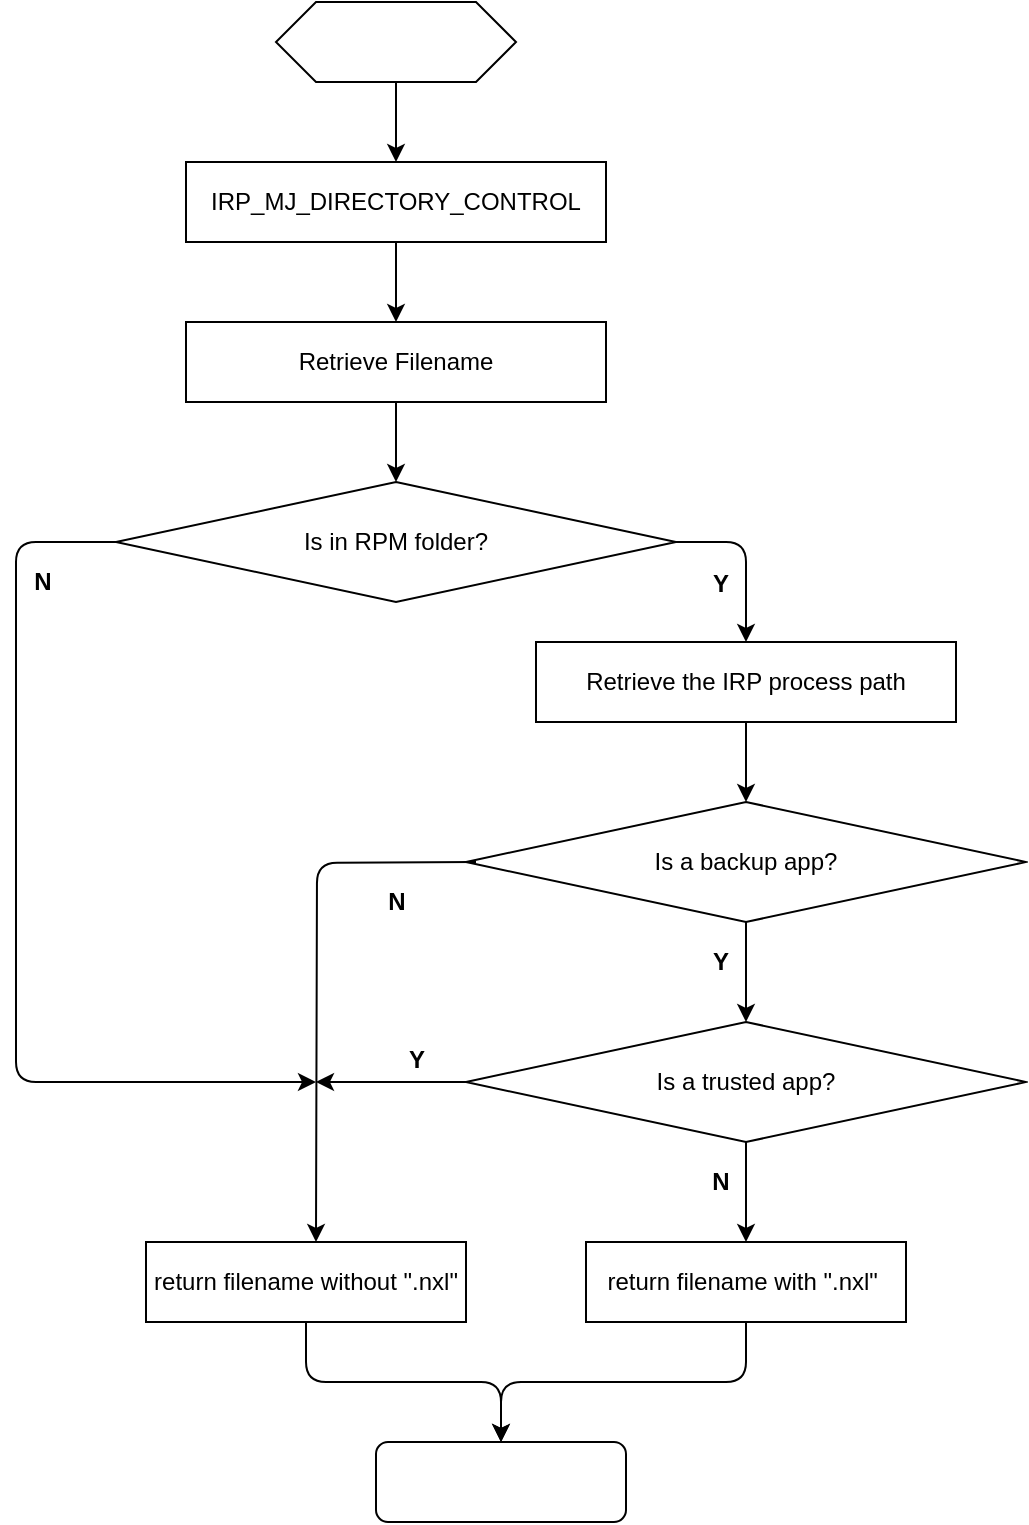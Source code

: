 <mxfile version="14.5.4" type="github">
  <diagram id="3b7WO4rr_zLypw5os_rb" name="Page-1">
    <mxGraphModel dx="1422" dy="789" grid="1" gridSize="10" guides="1" tooltips="1" connect="1" arrows="1" fold="1" page="1" pageScale="1" pageWidth="850" pageHeight="1100" math="0" shadow="0">
      <root>
        <mxCell id="0" />
        <mxCell id="1" parent="0" />
        <mxCell id="-3tM-keVwTwwfNCp3LF9-14" value="" style="edgeStyle=orthogonalEdgeStyle;rounded=0;orthogonalLoop=1;jettySize=auto;html=1;" edge="1" parent="1" source="-3tM-keVwTwwfNCp3LF9-1" target="-3tM-keVwTwwfNCp3LF9-2">
          <mxGeometry relative="1" as="geometry" />
        </mxCell>
        <mxCell id="-3tM-keVwTwwfNCp3LF9-1" value="" style="shape=hexagon;perimeter=hexagonPerimeter2;whiteSpace=wrap;html=1;fixedSize=1;" vertex="1" parent="1">
          <mxGeometry x="310" y="80" width="120" height="40" as="geometry" />
        </mxCell>
        <mxCell id="-3tM-keVwTwwfNCp3LF9-26" value="" style="edgeStyle=orthogonalEdgeStyle;rounded=0;orthogonalLoop=1;jettySize=auto;html=1;" edge="1" parent="1" source="-3tM-keVwTwwfNCp3LF9-2" target="-3tM-keVwTwwfNCp3LF9-25">
          <mxGeometry relative="1" as="geometry" />
        </mxCell>
        <mxCell id="-3tM-keVwTwwfNCp3LF9-2" value="IRP_MJ_DIRECTORY_CONTROL" style="rounded=0;whiteSpace=wrap;html=1;" vertex="1" parent="1">
          <mxGeometry x="265" y="160" width="210" height="40" as="geometry" />
        </mxCell>
        <mxCell id="-3tM-keVwTwwfNCp3LF9-38" value="" style="edgeStyle=orthogonalEdgeStyle;rounded=0;orthogonalLoop=1;jettySize=auto;html=1;" edge="1" parent="1" source="-3tM-keVwTwwfNCp3LF9-3" target="-3tM-keVwTwwfNCp3LF9-37">
          <mxGeometry relative="1" as="geometry" />
        </mxCell>
        <mxCell id="-3tM-keVwTwwfNCp3LF9-3" value="Is a backup app?" style="rhombus;whiteSpace=wrap;html=1;" vertex="1" parent="1">
          <mxGeometry x="405" y="480" width="280" height="60" as="geometry" />
        </mxCell>
        <mxCell id="-3tM-keVwTwwfNCp3LF9-4" value="" style="rounded=1;whiteSpace=wrap;html=1;" vertex="1" parent="1">
          <mxGeometry x="360" y="800" width="125" height="40" as="geometry" />
        </mxCell>
        <mxCell id="-3tM-keVwTwwfNCp3LF9-5" value="return filename without &quot;.nxl&quot;" style="rounded=0;whiteSpace=wrap;html=1;" vertex="1" parent="1">
          <mxGeometry x="245" y="700" width="160" height="40" as="geometry" />
        </mxCell>
        <mxCell id="-3tM-keVwTwwfNCp3LF9-6" value="return filename with &quot;.nxl&quot;&amp;nbsp;" style="rounded=0;whiteSpace=wrap;html=1;" vertex="1" parent="1">
          <mxGeometry x="465" y="700" width="160" height="40" as="geometry" />
        </mxCell>
        <mxCell id="-3tM-keVwTwwfNCp3LF9-16" value="" style="edgeStyle=orthogonalEdgeStyle;rounded=0;orthogonalLoop=1;jettySize=auto;html=1;" edge="1" parent="1" source="-3tM-keVwTwwfNCp3LF9-13" target="-3tM-keVwTwwfNCp3LF9-3">
          <mxGeometry relative="1" as="geometry" />
        </mxCell>
        <mxCell id="-3tM-keVwTwwfNCp3LF9-13" value="Retrieve the IRP process path" style="rounded=0;whiteSpace=wrap;html=1;" vertex="1" parent="1">
          <mxGeometry x="440" y="400" width="210" height="40" as="geometry" />
        </mxCell>
        <mxCell id="-3tM-keVwTwwfNCp3LF9-17" value="" style="endArrow=classic;html=1;exitX=0;exitY=0.5;exitDx=0;exitDy=0;edgeStyle=orthogonalEdgeStyle;" edge="1" parent="1">
          <mxGeometry width="50" height="50" relative="1" as="geometry">
            <mxPoint x="410" y="510" as="sourcePoint" />
            <mxPoint x="330" y="700" as="targetPoint" />
          </mxGeometry>
        </mxCell>
        <mxCell id="-3tM-keVwTwwfNCp3LF9-22" value="&lt;b&gt;Y&lt;/b&gt;" style="text;html=1;align=center;verticalAlign=middle;resizable=0;points=[];autosize=1;" vertex="1" parent="1">
          <mxGeometry x="522" y="550" width="20" height="20" as="geometry" />
        </mxCell>
        <mxCell id="-3tM-keVwTwwfNCp3LF9-23" value="&lt;b&gt;N&lt;/b&gt;" style="text;html=1;align=center;verticalAlign=middle;resizable=0;points=[];autosize=1;" vertex="1" parent="1">
          <mxGeometry x="360" y="520" width="20" height="20" as="geometry" />
        </mxCell>
        <mxCell id="-3tM-keVwTwwfNCp3LF9-28" value="" style="edgeStyle=orthogonalEdgeStyle;rounded=0;orthogonalLoop=1;jettySize=auto;html=1;" edge="1" parent="1" source="-3tM-keVwTwwfNCp3LF9-25" target="-3tM-keVwTwwfNCp3LF9-27">
          <mxGeometry relative="1" as="geometry" />
        </mxCell>
        <mxCell id="-3tM-keVwTwwfNCp3LF9-25" value="Retrieve Filename" style="rounded=0;whiteSpace=wrap;html=1;" vertex="1" parent="1">
          <mxGeometry x="265" y="240" width="210" height="40" as="geometry" />
        </mxCell>
        <mxCell id="-3tM-keVwTwwfNCp3LF9-27" value="Is in RPM folder?" style="rhombus;whiteSpace=wrap;html=1;" vertex="1" parent="1">
          <mxGeometry x="230" y="320" width="280" height="60" as="geometry" />
        </mxCell>
        <mxCell id="-3tM-keVwTwwfNCp3LF9-32" value="" style="endArrow=classic;html=1;exitX=1;exitY=0.5;exitDx=0;exitDy=0;entryX=0.5;entryY=0;entryDx=0;entryDy=0;edgeStyle=orthogonalEdgeStyle;" edge="1" parent="1" source="-3tM-keVwTwwfNCp3LF9-27" target="-3tM-keVwTwwfNCp3LF9-13">
          <mxGeometry width="50" height="50" relative="1" as="geometry">
            <mxPoint x="400" y="510" as="sourcePoint" />
            <mxPoint x="450" y="460" as="targetPoint" />
          </mxGeometry>
        </mxCell>
        <mxCell id="-3tM-keVwTwwfNCp3LF9-33" value="&lt;b&gt;Y&lt;/b&gt;" style="text;html=1;align=center;verticalAlign=middle;resizable=0;points=[];autosize=1;" vertex="1" parent="1">
          <mxGeometry x="522" y="361" width="20" height="20" as="geometry" />
        </mxCell>
        <mxCell id="-3tM-keVwTwwfNCp3LF9-34" value="" style="endArrow=classic;html=1;exitX=0;exitY=0.5;exitDx=0;exitDy=0;edgeStyle=orthogonalEdgeStyle;" edge="1" parent="1" source="-3tM-keVwTwwfNCp3LF9-27">
          <mxGeometry width="50" height="50" relative="1" as="geometry">
            <mxPoint x="400" y="510" as="sourcePoint" />
            <mxPoint x="330" y="620" as="targetPoint" />
            <Array as="points">
              <mxPoint x="180" y="350" />
              <mxPoint x="180" y="620" />
            </Array>
          </mxGeometry>
        </mxCell>
        <mxCell id="-3tM-keVwTwwfNCp3LF9-36" value="&lt;b&gt;N&lt;/b&gt;" style="text;html=1;align=center;verticalAlign=middle;resizable=0;points=[];autosize=1;" vertex="1" parent="1">
          <mxGeometry x="183" y="360" width="20" height="20" as="geometry" />
        </mxCell>
        <mxCell id="-3tM-keVwTwwfNCp3LF9-40" value="" style="edgeStyle=orthogonalEdgeStyle;rounded=0;orthogonalLoop=1;jettySize=auto;html=1;" edge="1" parent="1" source="-3tM-keVwTwwfNCp3LF9-37" target="-3tM-keVwTwwfNCp3LF9-6">
          <mxGeometry relative="1" as="geometry" />
        </mxCell>
        <mxCell id="-3tM-keVwTwwfNCp3LF9-37" value="Is a trusted app?" style="rhombus;whiteSpace=wrap;html=1;" vertex="1" parent="1">
          <mxGeometry x="405" y="590" width="280" height="60" as="geometry" />
        </mxCell>
        <mxCell id="-3tM-keVwTwwfNCp3LF9-39" value="" style="endArrow=classic;html=1;exitX=0;exitY=0.5;exitDx=0;exitDy=0;" edge="1" parent="1" source="-3tM-keVwTwwfNCp3LF9-37">
          <mxGeometry width="50" height="50" relative="1" as="geometry">
            <mxPoint x="390" y="610" as="sourcePoint" />
            <mxPoint x="330" y="620" as="targetPoint" />
          </mxGeometry>
        </mxCell>
        <mxCell id="-3tM-keVwTwwfNCp3LF9-41" value="&lt;b&gt;Y&lt;/b&gt;" style="text;html=1;align=center;verticalAlign=middle;resizable=0;points=[];autosize=1;" vertex="1" parent="1">
          <mxGeometry x="370" y="599" width="20" height="20" as="geometry" />
        </mxCell>
        <mxCell id="-3tM-keVwTwwfNCp3LF9-42" value="&lt;b&gt;N&lt;/b&gt;" style="text;html=1;align=center;verticalAlign=middle;resizable=0;points=[];autosize=1;" vertex="1" parent="1">
          <mxGeometry x="522" y="660" width="20" height="20" as="geometry" />
        </mxCell>
        <mxCell id="-3tM-keVwTwwfNCp3LF9-43" value="" style="endArrow=classic;html=1;exitX=0.5;exitY=1;exitDx=0;exitDy=0;entryX=0.5;entryY=0;entryDx=0;entryDy=0;edgeStyle=orthogonalEdgeStyle;" edge="1" parent="1" source="-3tM-keVwTwwfNCp3LF9-5" target="-3tM-keVwTwwfNCp3LF9-4">
          <mxGeometry width="50" height="50" relative="1" as="geometry">
            <mxPoint x="390" y="510" as="sourcePoint" />
            <mxPoint x="440" y="460" as="targetPoint" />
          </mxGeometry>
        </mxCell>
        <mxCell id="-3tM-keVwTwwfNCp3LF9-44" value="" style="endArrow=classic;html=1;exitX=0.5;exitY=1;exitDx=0;exitDy=0;entryX=0.5;entryY=0;entryDx=0;entryDy=0;edgeStyle=orthogonalEdgeStyle;" edge="1" parent="1" source="-3tM-keVwTwwfNCp3LF9-6" target="-3tM-keVwTwwfNCp3LF9-4">
          <mxGeometry width="50" height="50" relative="1" as="geometry">
            <mxPoint x="390" y="510" as="sourcePoint" />
            <mxPoint x="440" y="460" as="targetPoint" />
          </mxGeometry>
        </mxCell>
      </root>
    </mxGraphModel>
  </diagram>
</mxfile>
